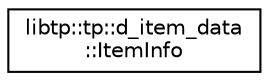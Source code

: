 digraph "Graphical Class Hierarchy"
{
 // LATEX_PDF_SIZE
  edge [fontname="Helvetica",fontsize="10",labelfontname="Helvetica",labelfontsize="10"];
  node [fontname="Helvetica",fontsize="10",shape=record];
  rankdir="LR";
  Node0 [label="libtp::tp::d_item_data\l::ItemInfo",height=0.2,width=0.4,color="black", fillcolor="white", style="filled",URL="$db/da0/structlibtp_1_1tp_1_1d__item__data_1_1ItemInfo.html",tooltip=" "];
}
